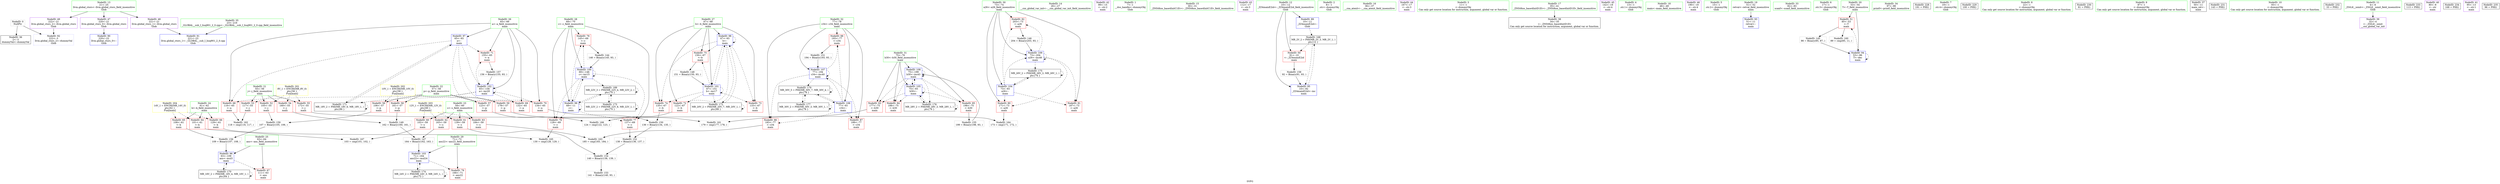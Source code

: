 digraph "SVFG" {
	label="SVFG";

	Node0x55d0ac6faf00 [shape=record,color=grey,label="{NodeID: 0\nNullPtr}"];
	Node0x55d0ac6faf00 -> Node0x55d0ac717840[style=solid];
	Node0x55d0ac6faf00 -> Node0x55d0ac71b730[style=solid];
	Node0x55d0ac718300 [shape=record,color=blue,label="{NodeID: 97\n65\<--93\na\<--\nmain\n}"];
	Node0x55d0ac718300 -> Node0x55d0ac71a320[style=dashed];
	Node0x55d0ac718300 -> Node0x55d0ac71a3f0[style=dashed];
	Node0x55d0ac718300 -> Node0x55d0ac71a4c0[style=dashed];
	Node0x55d0ac718300 -> Node0x55d0ac71a590[style=dashed];
	Node0x55d0ac718300 -> Node0x55d0ac718710[style=dashed];
	Node0x55d0ac718300 -> Node0x55d0ac7278e0[style=dashed];
	Node0x55d0ac6fb960 [shape=record,color=green,label="{NodeID: 14\n26\<--27\n__cxx_global_var_init\<--__cxx_global_var_init_field_insensitive\n}"];
	Node0x55d0ac717200 [shape=record,color=green,label="{NodeID: 28\n69\<--70\nc\<--c_field_insensitive\nmain\n}"];
	Node0x55d0ac717200 -> Node0x55d0ac71a9a0[style=solid];
	Node0x55d0ac717200 -> Node0x55d0ac71aa70[style=solid];
	Node0x55d0ac717200 -> Node0x55d0ac71ab40[style=solid];
	Node0x55d0ac717200 -> Node0x55d0ac7184a0[style=solid];
	Node0x55d0ac717200 -> Node0x55d0ac718570[style=solid];
	Node0x55d0ac717d50 [shape=record,color=purple,label="{NodeID: 42\n99\<--15\n\<--.str.2\nmain\n}"];
	Node0x55d0ac719960 [shape=record,color=red,label="{NodeID: 56\n106\<--57\n\<--p\nmain\n}"];
	Node0x55d0ac719960 -> Node0x55d0ac720640[style=solid];
	Node0x55d0ac71fd40 [shape=record,color=grey,label="{NodeID: 153\n141 = Binary(140, 93, )\n}"];
	Node0x55d0ac71a4c0 [shape=record,color=red,label="{NodeID: 70\n134\<--65\n\<--a\nmain\n}"];
	Node0x55d0ac71a4c0 -> Node0x55d0ac71f8c0[style=solid];
	Node0x55d0ac721240 [shape=record,color=grey,label="{NodeID: 167\n103 = cmp(101, 102, )\n}"];
	Node0x55d0ac71b020 [shape=record,color=red,label="{NodeID: 84\n188\<--75\n\<--b30\nmain\n}"];
	Node0x55d0ac6fa010 [shape=record,color=green,label="{NodeID: 1\n7\<--1\n__dso_handle\<--dummyObj\nGlob }"];
	Node0x55d0ac7183d0 [shape=record,color=blue,label="{NodeID: 98\n67\<--93\nb\<--\nmain\n}"];
	Node0x55d0ac7183d0 -> Node0x55d0ac71a660[style=dashed];
	Node0x55d0ac7183d0 -> Node0x55d0ac71a730[style=dashed];
	Node0x55d0ac7183d0 -> Node0x55d0ac71a800[style=dashed];
	Node0x55d0ac7183d0 -> Node0x55d0ac71a8d0[style=dashed];
	Node0x55d0ac7183d0 -> Node0x55d0ac7183d0[style=dashed];
	Node0x55d0ac7183d0 -> Node0x55d0ac718640[style=dashed];
	Node0x55d0ac7183d0 -> Node0x55d0ac727de0[style=dashed];
	Node0x55d0ac6fba30 [shape=record,color=green,label="{NodeID: 15\n30\<--31\n_ZNSt8ios_base4InitC1Ev\<--_ZNSt8ios_base4InitC1Ev_field_insensitive\n}"];
	Node0x55d0ac717290 [shape=record,color=green,label="{NodeID: 29\n71\<--72\nans22\<--ans22_field_insensitive\nmain\n}"];
	Node0x55d0ac717290 -> Node0x55d0ac71ac10[style=solid];
	Node0x55d0ac717290 -> Node0x55d0ac7187e0[style=solid];
	Node0x55d0ac717e20 [shape=record,color=purple,label="{NodeID: 43\n112\<--17\n\<--.str.3\nmain\n}"];
	Node0x55d0ac719a30 [shape=record,color=red,label="{NodeID: 57\n123\<--57\n\<--p\nmain\n}"];
	Node0x55d0ac719a30 -> Node0x55d0ac7210c0[style=solid];
	Node0x55d0ac71fec0 [shape=record,color=grey,label="{NodeID: 154\n140 = Binary(138, 139, )\n}"];
	Node0x55d0ac71fec0 -> Node0x55d0ac71fd40[style=solid];
	Node0x55d0ac71a590 [shape=record,color=red,label="{NodeID: 71\n155\<--65\n\<--a\nmain\n}"];
	Node0x55d0ac71a590 -> Node0x55d0ac720340[style=solid];
	Node0x55d0ac7269e0 [shape=record,color=black,label="{NodeID: 168\nMR_2V_2 = PHI(MR_2V_3, MR_2V_1, )\npts\{12 \}\n}"];
	Node0x55d0ac7269e0 -> Node0x55d0ac719480[style=dashed];
	Node0x55d0ac7269e0 -> Node0x55d0ac71b9d0[style=dashed];
	Node0x55d0ac71b0f0 [shape=record,color=red,label="{NodeID: 85\n198\<--75\n\<--b30\nmain\n}"];
	Node0x55d0ac71b0f0 -> Node0x55d0ac720040[style=solid];
	Node0x55d0ac6fb4d0 [shape=record,color=green,label="{NodeID: 2\n8\<--1\n.str\<--dummyObj\nGlob }"];
	Node0x55d0ac7184a0 [shape=record,color=blue,label="{NodeID: 99\n69\<--11\nc\<--\nmain\n}"];
	Node0x55d0ac7184a0 -> Node0x55d0ac71a9a0[style=dashed];
	Node0x55d0ac7184a0 -> Node0x55d0ac71aa70[style=dashed];
	Node0x55d0ac7184a0 -> Node0x55d0ac71ab40[style=dashed];
	Node0x55d0ac7184a0 -> Node0x55d0ac7184a0[style=dashed];
	Node0x55d0ac7184a0 -> Node0x55d0ac718570[style=dashed];
	Node0x55d0ac7184a0 -> Node0x55d0ac72d2e0[style=dashed];
	Node0x55d0ac6fbfd0 [shape=record,color=green,label="{NodeID: 16\n36\<--37\n__cxa_atexit\<--__cxa_atexit_field_insensitive\n}"];
	Node0x55d0ac717360 [shape=record,color=green,label="{NodeID: 30\n73\<--74\na26\<--a26_field_insensitive\nmain\n}"];
	Node0x55d0ac717360 -> Node0x55d0ac71ace0[style=solid];
	Node0x55d0ac717360 -> Node0x55d0ac71adb0[style=solid];
	Node0x55d0ac717360 -> Node0x55d0ac71ae80[style=solid];
	Node0x55d0ac717360 -> Node0x55d0ac7188b0[style=solid];
	Node0x55d0ac717360 -> Node0x55d0ac71cd60[style=solid];
	Node0x55d0ac717ef0 [shape=record,color=purple,label="{NodeID: 44\n167\<--17\n\<--.str.3\nmain\n}"];
	Node0x55d0ac719b00 [shape=record,color=red,label="{NodeID: 58\n161\<--57\n\<--p\nmain\n}"];
	Node0x55d0ac719b00 -> Node0x55d0ac71f740[style=solid];
	Node0x55d0ac720040 [shape=record,color=grey,label="{NodeID: 155\n199 = Binary(198, 93, )\n}"];
	Node0x55d0ac720040 -> Node0x55d0ac71cc90[style=solid];
	Node0x55d0ac71a660 [shape=record,color=red,label="{NodeID: 72\n122\<--67\n\<--b\nmain\n}"];
	Node0x55d0ac71a660 -> Node0x55d0ac7210c0[style=solid];
	Node0x55d0ac71b1c0 [shape=record,color=red,label="{NodeID: 86\n183\<--77\n\<--c34\nmain\n}"];
	Node0x55d0ac71b1c0 -> Node0x55d0ac720c40[style=solid];
	Node0x55d0ac6fb350 [shape=record,color=green,label="{NodeID: 3\n11\<--1\n\<--dummyObj\nCan only get source location for instruction, argument, global var or function.}"];
	Node0x55d0ac718570 [shape=record,color=blue,label="{NodeID: 100\n69\<--146\nc\<--inc15\nmain\n}"];
	Node0x55d0ac718570 -> Node0x55d0ac71a9a0[style=dashed];
	Node0x55d0ac718570 -> Node0x55d0ac71aa70[style=dashed];
	Node0x55d0ac718570 -> Node0x55d0ac71ab40[style=dashed];
	Node0x55d0ac718570 -> Node0x55d0ac7184a0[style=dashed];
	Node0x55d0ac718570 -> Node0x55d0ac718570[style=dashed];
	Node0x55d0ac718570 -> Node0x55d0ac72d2e0[style=dashed];
	Node0x55d0ac6fc0a0 [shape=record,color=green,label="{NodeID: 17\n35\<--41\n_ZNSt8ios_base4InitD1Ev\<--_ZNSt8ios_base4InitD1Ev_field_insensitive\n}"];
	Node0x55d0ac6fc0a0 -> Node0x55d0ac7179e0[style=solid];
	Node0x55d0ac717430 [shape=record,color=green,label="{NodeID: 31\n75\<--76\nb30\<--b30_field_insensitive\nmain\n}"];
	Node0x55d0ac717430 -> Node0x55d0ac71af50[style=solid];
	Node0x55d0ac717430 -> Node0x55d0ac71b020[style=solid];
	Node0x55d0ac717430 -> Node0x55d0ac71b0f0[style=solid];
	Node0x55d0ac717430 -> Node0x55d0ac718980[style=solid];
	Node0x55d0ac717430 -> Node0x55d0ac71cc90[style=solid];
	Node0x55d0ac717fc0 [shape=record,color=purple,label="{NodeID: 45\n142\<--19\n\<--.str.4\nmain\n}"];
	Node0x55d0ac719bd0 [shape=record,color=red,label="{NodeID: 59\n178\<--57\n\<--p\nmain\n}"];
	Node0x55d0ac719bd0 -> Node0x55d0ac720940[style=solid];
	Node0x55d0ac7201c0 [shape=record,color=grey,label="{NodeID: 156\n109 = Binary(107, 108, )\n}"];
	Node0x55d0ac7201c0 -> Node0x55d0ac718230[style=solid];
	Node0x55d0ac71a730 [shape=record,color=red,label="{NodeID: 73\n133\<--67\n\<--b\nmain\n}"];
	Node0x55d0ac7273e0 [shape=record,color=black,label="{NodeID: 170\nMR_16V_2 = PHI(MR_16V_4, MR_16V_1, )\npts\{64 \}\n}"];
	Node0x55d0ac7273e0 -> Node0x55d0ac718230[style=dashed];
	Node0x55d0ac7273e0 -> Node0x55d0ac7273e0[style=dashed];
	Node0x55d0ac71b290 [shape=record,color=red,label="{NodeID: 87\n189\<--77\n\<--c34\nmain\n}"];
	Node0x55d0ac6fb3e0 [shape=record,color=green,label="{NodeID: 4\n13\<--1\n.str.1\<--dummyObj\nGlob }"];
	Node0x55d0ac718640 [shape=record,color=blue,label="{NodeID: 101\n67\<--151\nb\<--inc17\nmain\n}"];
	Node0x55d0ac718640 -> Node0x55d0ac71a660[style=dashed];
	Node0x55d0ac718640 -> Node0x55d0ac71a730[style=dashed];
	Node0x55d0ac718640 -> Node0x55d0ac71a800[style=dashed];
	Node0x55d0ac718640 -> Node0x55d0ac71a8d0[style=dashed];
	Node0x55d0ac718640 -> Node0x55d0ac7183d0[style=dashed];
	Node0x55d0ac718640 -> Node0x55d0ac718640[style=dashed];
	Node0x55d0ac718640 -> Node0x55d0ac727de0[style=dashed];
	Node0x55d0ac6fc170 [shape=record,color=green,label="{NodeID: 18\n48\<--49\nmain\<--main_field_insensitive\n}"];
	Node0x55d0ac717500 [shape=record,color=green,label="{NodeID: 32\n77\<--78\nc34\<--c34_field_insensitive\nmain\n}"];
	Node0x55d0ac717500 -> Node0x55d0ac71b1c0[style=solid];
	Node0x55d0ac717500 -> Node0x55d0ac71b290[style=solid];
	Node0x55d0ac717500 -> Node0x55d0ac71b360[style=solid];
	Node0x55d0ac717500 -> Node0x55d0ac71caf0[style=solid];
	Node0x55d0ac717500 -> Node0x55d0ac71cbc0[style=solid];
	Node0x55d0ac718090 [shape=record,color=purple,label="{NodeID: 46\n190\<--19\n\<--.str.4\nmain\n}"];
	Node0x55d0ac719ca0 [shape=record,color=red,label="{NodeID: 60\n102\<--59\n\<--s\nmain\n}"];
	Node0x55d0ac719ca0 -> Node0x55d0ac721240[style=solid];
	Node0x55d0ac720340 [shape=record,color=grey,label="{NodeID: 157\n156 = Binary(155, 93, )\n}"];
	Node0x55d0ac720340 -> Node0x55d0ac718710[style=solid];
	Node0x55d0ac71a800 [shape=record,color=red,label="{NodeID: 74\n135\<--67\n\<--b\nmain\n}"];
	Node0x55d0ac71a800 -> Node0x55d0ac71f8c0[style=solid];
	Node0x55d0ac7278e0 [shape=record,color=black,label="{NodeID: 171\nMR_18V_2 = PHI(MR_18V_6, MR_18V_1, )\npts\{66 \}\n}"];
	Node0x55d0ac7278e0 -> Node0x55d0ac718300[style=dashed];
	Node0x55d0ac7278e0 -> Node0x55d0ac7278e0[style=dashed];
	Node0x55d0ac71b360 [shape=record,color=red,label="{NodeID: 88\n193\<--77\n\<--c34\nmain\n}"];
	Node0x55d0ac71b360 -> Node0x55d0ac71fa40[style=solid];
	Node0x55d0ac6fcb40 [shape=record,color=green,label="{NodeID: 5\n15\<--1\n.str.2\<--dummyObj\nGlob }"];
	Node0x55d0ac718710 [shape=record,color=blue,label="{NodeID: 102\n65\<--156\na\<--inc20\nmain\n}"];
	Node0x55d0ac718710 -> Node0x55d0ac71a320[style=dashed];
	Node0x55d0ac718710 -> Node0x55d0ac71a3f0[style=dashed];
	Node0x55d0ac718710 -> Node0x55d0ac71a4c0[style=dashed];
	Node0x55d0ac718710 -> Node0x55d0ac71a590[style=dashed];
	Node0x55d0ac718710 -> Node0x55d0ac718710[style=dashed];
	Node0x55d0ac718710 -> Node0x55d0ac7278e0[style=dashed];
	Node0x55d0ac6fc240 [shape=record,color=green,label="{NodeID: 19\n51\<--52\nretval\<--retval_field_insensitive\nmain\n}"];
	Node0x55d0ac6fc240 -> Node0x55d0ac71b830[style=solid];
	Node0x55d0ac7175d0 [shape=record,color=green,label="{NodeID: 33\n82\<--83\nscanf\<--scanf_field_insensitive\n}"];
	Node0x55d0ac718160 [shape=record,color=purple,label="{NodeID: 47\n220\<--21\nllvm.global_ctors_0\<--llvm.global_ctors\nGlob }"];
	Node0x55d0ac718160 -> Node0x55d0ac71b530[style=solid];
	Node0x55d0ac718bc0 [shape=record,color=grey,label="{NodeID: 144\n146 = Binary(145, 93, )\n}"];
	Node0x55d0ac718bc0 -> Node0x55d0ac718570[style=solid];
	Node0x55d0ac719d70 [shape=record,color=red,label="{NodeID: 61\n139\<--59\n\<--s\nmain\n}"];
	Node0x55d0ac719d70 -> Node0x55d0ac71fec0[style=solid];
	Node0x55d0ac7204c0 [shape=record,color=grey,label="{NodeID: 158\n92 = Binary(91, 93, )\n}"];
	Node0x55d0ac7204c0 -> Node0x55d0ac71b9d0[style=solid];
	Node0x55d0ac71a8d0 [shape=record,color=red,label="{NodeID: 75\n150\<--67\n\<--b\nmain\n}"];
	Node0x55d0ac71a8d0 -> Node0x55d0ac7191c0[style=solid];
	Node0x55d0ac727de0 [shape=record,color=black,label="{NodeID: 172\nMR_20V_2 = PHI(MR_20V_7, MR_20V_1, )\npts\{68 \}\n}"];
	Node0x55d0ac727de0 -> Node0x55d0ac7183d0[style=dashed];
	Node0x55d0ac727de0 -> Node0x55d0ac727de0[style=dashed];
	Node0x55d0ac71b430 [shape=record,color=blue,label="{NodeID: 89\n10\<--11\n_ZZ4mainE2id\<--\nGlob }"];
	Node0x55d0ac71b430 -> Node0x55d0ac7269e0[style=dashed];
	Node0x55d0ac6fcbd0 [shape=record,color=green,label="{NodeID: 6\n17\<--1\n.str.3\<--dummyObj\nGlob }"];
	Node0x55d0ac7187e0 [shape=record,color=blue,label="{NodeID: 103\n71\<--164\nans22\<--mul24\nmain\n}"];
	Node0x55d0ac7187e0 -> Node0x55d0ac71ac10[style=dashed];
	Node0x55d0ac7187e0 -> Node0x55d0ac7287e0[style=dashed];
	Node0x55d0ac6fc310 [shape=record,color=green,label="{NodeID: 20\n53\<--54\nT\<--T_field_insensitive\nmain\n}"];
	Node0x55d0ac6fc310 -> Node0x55d0ac719550[style=solid];
	Node0x55d0ac6fc310 -> Node0x55d0ac71b900[style=solid];
	Node0x55d0ac7176a0 [shape=record,color=green,label="{NodeID: 34\n97\<--98\nprintf\<--printf_field_insensitive\n}"];
	Node0x55d0ac719280 [shape=record,color=purple,label="{NodeID: 48\n221\<--21\nllvm.global_ctors_1\<--llvm.global_ctors\nGlob }"];
	Node0x55d0ac719280 -> Node0x55d0ac71b630[style=solid];
	Node0x55d0ac73de80 [shape=record,color=black,label="{NodeID: 228\n191 = PHI()\n}"];
	Node0x55d0ac718d40 [shape=record,color=grey,label="{NodeID: 145\n86 = Binary(85, 87, )\n}"];
	Node0x55d0ac718d40 -> Node0x55d0ac71b900[style=solid];
	Node0x55d0ac719e40 [shape=record,color=red,label="{NodeID: 62\n163\<--59\n\<--s\nmain\n}"];
	Node0x55d0ac719e40 -> Node0x55d0ac719040[style=solid];
	Node0x55d0ac720640 [shape=record,color=grey,label="{NodeID: 159\n107 = Binary(105, 106, )\n}"];
	Node0x55d0ac720640 -> Node0x55d0ac7201c0[style=solid];
	Node0x55d0ac71a9a0 [shape=record,color=red,label="{NodeID: 76\n128\<--69\n\<--c\nmain\n}"];
	Node0x55d0ac71a9a0 -> Node0x55d0ac720f40[style=solid];
	Node0x55d0ac7282e0 [shape=record,color=black,label="{NodeID: 173\nMR_22V_2 = PHI(MR_22V_8, MR_22V_1, )\npts\{70 \}\n}"];
	Node0x55d0ac7282e0 -> Node0x55d0ac7282e0[style=dashed];
	Node0x55d0ac7282e0 -> Node0x55d0ac72d2e0[style=dashed];
	Node0x55d0ac71b530 [shape=record,color=blue,label="{NodeID: 90\n220\<--22\nllvm.global_ctors_0\<--\nGlob }"];
	Node0x55d0ac6fb680 [shape=record,color=green,label="{NodeID: 7\n19\<--1\n.str.4\<--dummyObj\nGlob }"];
	Node0x55d0ac7188b0 [shape=record,color=blue,label="{NodeID: 104\n73\<--93\na26\<--\nmain\n}"];
	Node0x55d0ac7188b0 -> Node0x55d0ac71ace0[style=dashed];
	Node0x55d0ac7188b0 -> Node0x55d0ac71adb0[style=dashed];
	Node0x55d0ac7188b0 -> Node0x55d0ac71ae80[style=dashed];
	Node0x55d0ac7188b0 -> Node0x55d0ac71cd60[style=dashed];
	Node0x55d0ac7188b0 -> Node0x55d0ac728ce0[style=dashed];
	Node0x55d0ac6fc3e0 [shape=record,color=green,label="{NodeID: 21\n55\<--56\nj\<--j_field_insensitive\nmain\n}"];
	Node0x55d0ac6fc3e0 -> Node0x55d0ac719620[style=solid];
	Node0x55d0ac6fc3e0 -> Node0x55d0ac7196f0[style=solid];
	Node0x55d0ac6fc3e0 -> Node0x55d0ac7197c0[style=solid];
	Node0x55d0ac6fc3e0 -> Node0x55d0ac719890[style=solid];
	Node0x55d0ac7324f0 [shape=record,color=yellow,style=double,label="{NodeID: 201\n8V_1 = ENCHI(MR_8V_0)\npts\{56 \}\nFun[main]}"];
	Node0x55d0ac7324f0 -> Node0x55d0ac719620[style=dashed];
	Node0x55d0ac7324f0 -> Node0x55d0ac7196f0[style=dashed];
	Node0x55d0ac7324f0 -> Node0x55d0ac7197c0[style=dashed];
	Node0x55d0ac7324f0 -> Node0x55d0ac719890[style=dashed];
	Node0x55d0ac717770 [shape=record,color=green,label="{NodeID: 35\n23\<--216\n_GLOBAL__sub_I_liuq901_2_0.cpp\<--_GLOBAL__sub_I_liuq901_2_0.cpp_field_insensitive\n}"];
	Node0x55d0ac717770 -> Node0x55d0ac71b630[style=solid];
	Node0x55d0ac719380 [shape=record,color=purple,label="{NodeID: 49\n222\<--21\nllvm.global_ctors_2\<--llvm.global_ctors\nGlob }"];
	Node0x55d0ac719380 -> Node0x55d0ac71b730[style=solid];
	Node0x55d0ac73eb50 [shape=record,color=black,label="{NodeID: 229\n100 = PHI()\n}"];
	Node0x55d0ac718ec0 [shape=record,color=grey,label="{NodeID: 146\n204 = Binary(203, 93, )\n}"];
	Node0x55d0ac718ec0 -> Node0x55d0ac71cd60[style=solid];
	Node0x55d0ac719f10 [shape=record,color=red,label="{NodeID: 63\n184\<--59\n\<--s\nmain\n}"];
	Node0x55d0ac719f10 -> Node0x55d0ac720c40[style=solid];
	Node0x55d0ac7207c0 [shape=record,color=grey,label="{NodeID: 160\n89 = cmp(85, 11, )\n}"];
	Node0x55d0ac71aa70 [shape=record,color=red,label="{NodeID: 77\n137\<--69\n\<--c\nmain\n}"];
	Node0x55d0ac71aa70 -> Node0x55d0ac71fbc0[style=solid];
	Node0x55d0ac7287e0 [shape=record,color=black,label="{NodeID: 174\nMR_24V_2 = PHI(MR_24V_3, MR_24V_1, )\npts\{72 \}\n}"];
	Node0x55d0ac7287e0 -> Node0x55d0ac7187e0[style=dashed];
	Node0x55d0ac7287e0 -> Node0x55d0ac7287e0[style=dashed];
	Node0x55d0ac71b630 [shape=record,color=blue,label="{NodeID: 91\n221\<--23\nllvm.global_ctors_1\<--_GLOBAL__sub_I_liuq901_2_0.cpp\nGlob }"];
	Node0x55d0ac6fb710 [shape=record,color=green,label="{NodeID: 8\n22\<--1\n\<--dummyObj\nCan only get source location for instruction, argument, global var or function.}"];
	Node0x55d0ac718980 [shape=record,color=blue,label="{NodeID: 105\n75\<--93\nb30\<--\nmain\n}"];
	Node0x55d0ac718980 -> Node0x55d0ac71af50[style=dashed];
	Node0x55d0ac718980 -> Node0x55d0ac71b020[style=dashed];
	Node0x55d0ac718980 -> Node0x55d0ac71b0f0[style=dashed];
	Node0x55d0ac718980 -> Node0x55d0ac718980[style=dashed];
	Node0x55d0ac718980 -> Node0x55d0ac71cc90[style=dashed];
	Node0x55d0ac718980 -> Node0x55d0ac7291e0[style=dashed];
	Node0x55d0ac6fc4b0 [shape=record,color=green,label="{NodeID: 22\n57\<--58\np\<--p_field_insensitive\nmain\n}"];
	Node0x55d0ac6fc4b0 -> Node0x55d0ac719960[style=solid];
	Node0x55d0ac6fc4b0 -> Node0x55d0ac719a30[style=solid];
	Node0x55d0ac6fc4b0 -> Node0x55d0ac719b00[style=solid];
	Node0x55d0ac6fc4b0 -> Node0x55d0ac719bd0[style=solid];
	Node0x55d0ac7325d0 [shape=record,color=yellow,style=double,label="{NodeID: 202\n10V_1 = ENCHI(MR_10V_0)\npts\{58 \}\nFun[main]}"];
	Node0x55d0ac7325d0 -> Node0x55d0ac719960[style=dashed];
	Node0x55d0ac7325d0 -> Node0x55d0ac719a30[style=dashed];
	Node0x55d0ac7325d0 -> Node0x55d0ac719b00[style=dashed];
	Node0x55d0ac7325d0 -> Node0x55d0ac719bd0[style=dashed];
	Node0x55d0ac717840 [shape=record,color=black,label="{NodeID: 36\n2\<--3\ndummyVal\<--dummyVal\n}"];
	Node0x55d0ac719480 [shape=record,color=red,label="{NodeID: 50\n91\<--10\n\<--_ZZ4mainE2id\nmain\n}"];
	Node0x55d0ac719480 -> Node0x55d0ac7204c0[style=solid];
	Node0x55d0ac73ec50 [shape=record,color=black,label="{NodeID: 230\n81 = PHI()\n}"];
	Node0x55d0ac719040 [shape=record,color=grey,label="{NodeID: 147\n164 = Binary(162, 163, )\n}"];
	Node0x55d0ac719040 -> Node0x55d0ac7187e0[style=solid];
	Node0x55d0ac719fe0 [shape=record,color=red,label="{NodeID: 64\n101\<--61\n\<--k\nmain\n}"];
	Node0x55d0ac719fe0 -> Node0x55d0ac721240[style=solid];
	Node0x55d0ac720940 [shape=record,color=grey,label="{NodeID: 161\n179 = cmp(177, 178, )\n}"];
	Node0x55d0ac71ab40 [shape=record,color=red,label="{NodeID: 78\n145\<--69\n\<--c\nmain\n}"];
	Node0x55d0ac71ab40 -> Node0x55d0ac718bc0[style=solid];
	Node0x55d0ac728ce0 [shape=record,color=black,label="{NodeID: 175\nMR_26V_2 = PHI(MR_26V_3, MR_26V_1, )\npts\{74 \}\n}"];
	Node0x55d0ac728ce0 -> Node0x55d0ac7188b0[style=dashed];
	Node0x55d0ac728ce0 -> Node0x55d0ac728ce0[style=dashed];
	Node0x55d0ac71b730 [shape=record,color=blue, style = dotted,label="{NodeID: 92\n222\<--3\nllvm.global_ctors_2\<--dummyVal\nGlob }"];
	Node0x55d0ac6fb7a0 [shape=record,color=green,label="{NodeID: 9\n87\<--1\n\<--dummyObj\nCan only get source location for instruction, argument, global var or function.}"];
	Node0x55d0ac72d2e0 [shape=record,color=black,label="{NodeID: 189\nMR_22V_3 = PHI(MR_22V_4, MR_22V_2, )\npts\{70 \}\n}"];
	Node0x55d0ac72d2e0 -> Node0x55d0ac7184a0[style=dashed];
	Node0x55d0ac72d2e0 -> Node0x55d0ac7282e0[style=dashed];
	Node0x55d0ac72d2e0 -> Node0x55d0ac72d2e0[style=dashed];
	Node0x55d0ac71caf0 [shape=record,color=blue,label="{NodeID: 106\n77\<--93\nc34\<--\nmain\n}"];
	Node0x55d0ac71caf0 -> Node0x55d0ac71b1c0[style=dashed];
	Node0x55d0ac71caf0 -> Node0x55d0ac71b290[style=dashed];
	Node0x55d0ac71caf0 -> Node0x55d0ac71b360[style=dashed];
	Node0x55d0ac71caf0 -> Node0x55d0ac71cbc0[style=dashed];
	Node0x55d0ac71caf0 -> Node0x55d0ac72a0e0[style=dashed];
	Node0x55d0ac6fc580 [shape=record,color=green,label="{NodeID: 23\n59\<--60\ns\<--s_field_insensitive\nmain\n}"];
	Node0x55d0ac6fc580 -> Node0x55d0ac719ca0[style=solid];
	Node0x55d0ac6fc580 -> Node0x55d0ac719d70[style=solid];
	Node0x55d0ac6fc580 -> Node0x55d0ac719e40[style=solid];
	Node0x55d0ac6fc580 -> Node0x55d0ac719f10[style=solid];
	Node0x55d0ac7326b0 [shape=record,color=yellow,style=double,label="{NodeID: 203\n12V_1 = ENCHI(MR_12V_0)\npts\{60 \}\nFun[main]}"];
	Node0x55d0ac7326b0 -> Node0x55d0ac719ca0[style=dashed];
	Node0x55d0ac7326b0 -> Node0x55d0ac719d70[style=dashed];
	Node0x55d0ac7326b0 -> Node0x55d0ac719e40[style=dashed];
	Node0x55d0ac7326b0 -> Node0x55d0ac719f10[style=dashed];
	Node0x55d0ac717910 [shape=record,color=black,label="{NodeID: 37\n50\<--11\nmain_ret\<--\nmain\n}"];
	Node0x55d0ac719550 [shape=record,color=red,label="{NodeID: 51\n85\<--53\n\<--T\nmain\n}"];
	Node0x55d0ac719550 -> Node0x55d0ac718d40[style=solid];
	Node0x55d0ac719550 -> Node0x55d0ac7207c0[style=solid];
	Node0x55d0ac73ed50 [shape=record,color=black,label="{NodeID: 231\n143 = PHI()\n}"];
	Node0x55d0ac7191c0 [shape=record,color=grey,label="{NodeID: 148\n151 = Binary(150, 93, )\n}"];
	Node0x55d0ac7191c0 -> Node0x55d0ac718640[style=solid];
	Node0x55d0ac71a0b0 [shape=record,color=red,label="{NodeID: 65\n108\<--61\n\<--k\nmain\n}"];
	Node0x55d0ac71a0b0 -> Node0x55d0ac7201c0[style=solid];
	Node0x55d0ac720ac0 [shape=record,color=grey,label="{NodeID: 162\n118 = cmp(116, 117, )\n}"];
	Node0x55d0ac71ac10 [shape=record,color=red,label="{NodeID: 79\n166\<--71\n\<--ans22\nmain\n}"];
	Node0x55d0ac7291e0 [shape=record,color=black,label="{NodeID: 176\nMR_28V_2 = PHI(MR_28V_3, MR_28V_1, )\npts\{76 \}\n}"];
	Node0x55d0ac7291e0 -> Node0x55d0ac718980[style=dashed];
	Node0x55d0ac7291e0 -> Node0x55d0ac7291e0[style=dashed];
	Node0x55d0ac71b830 [shape=record,color=blue,label="{NodeID: 93\n51\<--11\nretval\<--\nmain\n}"];
	Node0x55d0ac6fb0a0 [shape=record,color=green,label="{NodeID: 10\n93\<--1\n\<--dummyObj\nCan only get source location for instruction, argument, global var or function.}"];
	Node0x55d0ac71cbc0 [shape=record,color=blue,label="{NodeID: 107\n77\<--194\nc34\<--inc40\nmain\n}"];
	Node0x55d0ac71cbc0 -> Node0x55d0ac71b1c0[style=dashed];
	Node0x55d0ac71cbc0 -> Node0x55d0ac71b290[style=dashed];
	Node0x55d0ac71cbc0 -> Node0x55d0ac71b360[style=dashed];
	Node0x55d0ac71cbc0 -> Node0x55d0ac71cbc0[style=dashed];
	Node0x55d0ac71cbc0 -> Node0x55d0ac72a0e0[style=dashed];
	Node0x55d0ac6fc650 [shape=record,color=green,label="{NodeID: 24\n61\<--62\nk\<--k_field_insensitive\nmain\n}"];
	Node0x55d0ac6fc650 -> Node0x55d0ac719fe0[style=solid];
	Node0x55d0ac6fc650 -> Node0x55d0ac71a0b0[style=solid];
	Node0x55d0ac6fc650 -> Node0x55d0ac71a180[style=solid];
	Node0x55d0ac732790 [shape=record,color=yellow,style=double,label="{NodeID: 204\n14V_1 = ENCHI(MR_14V_0)\npts\{62 \}\nFun[main]}"];
	Node0x55d0ac732790 -> Node0x55d0ac719fe0[style=dashed];
	Node0x55d0ac732790 -> Node0x55d0ac71a0b0[style=dashed];
	Node0x55d0ac732790 -> Node0x55d0ac71a180[style=dashed];
	Node0x55d0ac7179e0 [shape=record,color=black,label="{NodeID: 38\n34\<--35\n\<--_ZNSt8ios_base4InitD1Ev\nCan only get source location for instruction, argument, global var or function.}"];
	Node0x55d0ac719620 [shape=record,color=red,label="{NodeID: 52\n105\<--55\n\<--j\nmain\n}"];
	Node0x55d0ac719620 -> Node0x55d0ac720640[style=solid];
	Node0x55d0ac73ee50 [shape=record,color=black,label="{NodeID: 232\n33 = PHI()\n}"];
	Node0x55d0ac71f740 [shape=record,color=grey,label="{NodeID: 149\n162 = Binary(160, 161, )\n}"];
	Node0x55d0ac71f740 -> Node0x55d0ac719040[style=solid];
	Node0x55d0ac71a180 [shape=record,color=red,label="{NodeID: 66\n129\<--61\n\<--k\nmain\n}"];
	Node0x55d0ac71a180 -> Node0x55d0ac720f40[style=solid];
	Node0x55d0ac720c40 [shape=record,color=grey,label="{NodeID: 163\n185 = cmp(183, 184, )\n}"];
	Node0x55d0ac71ace0 [shape=record,color=red,label="{NodeID: 80\n171\<--73\n\<--a26\nmain\n}"];
	Node0x55d0ac71ace0 -> Node0x55d0ac720dc0[style=solid];
	Node0x55d0ac7296e0 [shape=record,color=black,label="{NodeID: 177\nMR_30V_2 = PHI(MR_30V_3, MR_30V_1, )\npts\{78 \}\n}"];
	Node0x55d0ac7296e0 -> Node0x55d0ac7296e0[style=dashed];
	Node0x55d0ac7296e0 -> Node0x55d0ac72a0e0[style=dashed];
	Node0x55d0ac71b900 [shape=record,color=blue,label="{NodeID: 94\n53\<--86\nT\<--dec\nmain\n}"];
	Node0x55d0ac71b900 -> Node0x55d0ac719550[style=dashed];
	Node0x55d0ac71b900 -> Node0x55d0ac71b900[style=dashed];
	Node0x55d0ac6fb170 [shape=record,color=green,label="{NodeID: 11\n4\<--6\n_ZStL8__ioinit\<--_ZStL8__ioinit_field_insensitive\nGlob }"];
	Node0x55d0ac6fb170 -> Node0x55d0ac717ae0[style=solid];
	Node0x55d0ac71cc90 [shape=record,color=blue,label="{NodeID: 108\n75\<--199\nb30\<--inc43\nmain\n}"];
	Node0x55d0ac71cc90 -> Node0x55d0ac71af50[style=dashed];
	Node0x55d0ac71cc90 -> Node0x55d0ac71b020[style=dashed];
	Node0x55d0ac71cc90 -> Node0x55d0ac71b0f0[style=dashed];
	Node0x55d0ac71cc90 -> Node0x55d0ac718980[style=dashed];
	Node0x55d0ac71cc90 -> Node0x55d0ac71cc90[style=dashed];
	Node0x55d0ac71cc90 -> Node0x55d0ac7291e0[style=dashed];
	Node0x55d0ac6fc720 [shape=record,color=green,label="{NodeID: 25\n63\<--64\nans\<--ans_field_insensitive\nmain\n}"];
	Node0x55d0ac6fc720 -> Node0x55d0ac71a250[style=solid];
	Node0x55d0ac6fc720 -> Node0x55d0ac718230[style=solid];
	Node0x55d0ac717ae0 [shape=record,color=purple,label="{NodeID: 39\n32\<--4\n\<--_ZStL8__ioinit\n__cxx_global_var_init\n}"];
	Node0x55d0ac7196f0 [shape=record,color=red,label="{NodeID: 53\n117\<--55\n\<--j\nmain\n}"];
	Node0x55d0ac7196f0 -> Node0x55d0ac720ac0[style=solid];
	Node0x55d0ac73ef50 [shape=record,color=black,label="{NodeID: 233\n113 = PHI()\n}"];
	Node0x55d0ac71f8c0 [shape=record,color=grey,label="{NodeID: 150\n136 = Binary(134, 135, )\n}"];
	Node0x55d0ac71f8c0 -> Node0x55d0ac71fbc0[style=solid];
	Node0x55d0ac71a250 [shape=record,color=red,label="{NodeID: 67\n111\<--63\n\<--ans\nmain\n}"];
	Node0x55d0ac720dc0 [shape=record,color=grey,label="{NodeID: 164\n173 = cmp(171, 172, )\n}"];
	Node0x55d0ac71adb0 [shape=record,color=red,label="{NodeID: 81\n187\<--73\n\<--a26\nmain\n}"];
	Node0x55d0ac71b9d0 [shape=record,color=blue,label="{NodeID: 95\n10\<--92\n_ZZ4mainE2id\<--inc\nmain\n}"];
	Node0x55d0ac71b9d0 -> Node0x55d0ac7269e0[style=dashed];
	Node0x55d0ac6fb240 [shape=record,color=green,label="{NodeID: 12\n10\<--12\n_ZZ4mainE2id\<--_ZZ4mainE2id_field_insensitive\nGlob }"];
	Node0x55d0ac6fb240 -> Node0x55d0ac719480[style=solid];
	Node0x55d0ac6fb240 -> Node0x55d0ac71b430[style=solid];
	Node0x55d0ac6fb240 -> Node0x55d0ac71b9d0[style=solid];
	Node0x55d0ac71cd60 [shape=record,color=blue,label="{NodeID: 109\n73\<--204\na26\<--inc46\nmain\n}"];
	Node0x55d0ac71cd60 -> Node0x55d0ac71ace0[style=dashed];
	Node0x55d0ac71cd60 -> Node0x55d0ac71adb0[style=dashed];
	Node0x55d0ac71cd60 -> Node0x55d0ac71ae80[style=dashed];
	Node0x55d0ac71cd60 -> Node0x55d0ac71cd60[style=dashed];
	Node0x55d0ac71cd60 -> Node0x55d0ac728ce0[style=dashed];
	Node0x55d0ac6fc7f0 [shape=record,color=green,label="{NodeID: 26\n65\<--66\na\<--a_field_insensitive\nmain\n}"];
	Node0x55d0ac6fc7f0 -> Node0x55d0ac71a320[style=solid];
	Node0x55d0ac6fc7f0 -> Node0x55d0ac71a3f0[style=solid];
	Node0x55d0ac6fc7f0 -> Node0x55d0ac71a4c0[style=solid];
	Node0x55d0ac6fc7f0 -> Node0x55d0ac71a590[style=solid];
	Node0x55d0ac6fc7f0 -> Node0x55d0ac718300[style=solid];
	Node0x55d0ac6fc7f0 -> Node0x55d0ac718710[style=solid];
	Node0x55d0ac717bb0 [shape=record,color=purple,label="{NodeID: 40\n80\<--8\n\<--.str\nmain\n}"];
	Node0x55d0ac7197c0 [shape=record,color=red,label="{NodeID: 54\n160\<--55\n\<--j\nmain\n}"];
	Node0x55d0ac7197c0 -> Node0x55d0ac71f740[style=solid];
	Node0x55d0ac73f050 [shape=record,color=black,label="{NodeID: 234\n168 = PHI()\n}"];
	Node0x55d0ac71fa40 [shape=record,color=grey,label="{NodeID: 151\n194 = Binary(193, 93, )\n}"];
	Node0x55d0ac71fa40 -> Node0x55d0ac71cbc0[style=solid];
	Node0x55d0ac71a320 [shape=record,color=red,label="{NodeID: 68\n116\<--65\n\<--a\nmain\n}"];
	Node0x55d0ac71a320 -> Node0x55d0ac720ac0[style=solid];
	Node0x55d0ac720f40 [shape=record,color=grey,label="{NodeID: 165\n130 = cmp(128, 129, )\n}"];
	Node0x55d0ac71ae80 [shape=record,color=red,label="{NodeID: 82\n203\<--73\n\<--a26\nmain\n}"];
	Node0x55d0ac71ae80 -> Node0x55d0ac718ec0[style=solid];
	Node0x55d0ac72a0e0 [shape=record,color=black,label="{NodeID: 179\nMR_30V_5 = PHI(MR_30V_7, MR_30V_4, )\npts\{78 \}\n}"];
	Node0x55d0ac72a0e0 -> Node0x55d0ac71caf0[style=dashed];
	Node0x55d0ac72a0e0 -> Node0x55d0ac7296e0[style=dashed];
	Node0x55d0ac72a0e0 -> Node0x55d0ac72a0e0[style=dashed];
	Node0x55d0ac718230 [shape=record,color=blue,label="{NodeID: 96\n63\<--109\nans\<--mul3\nmain\n}"];
	Node0x55d0ac718230 -> Node0x55d0ac71a250[style=dashed];
	Node0x55d0ac718230 -> Node0x55d0ac7273e0[style=dashed];
	Node0x55d0ac6fb890 [shape=record,color=green,label="{NodeID: 13\n21\<--25\nllvm.global_ctors\<--llvm.global_ctors_field_insensitive\nGlob }"];
	Node0x55d0ac6fb890 -> Node0x55d0ac718160[style=solid];
	Node0x55d0ac6fb890 -> Node0x55d0ac719280[style=solid];
	Node0x55d0ac6fb890 -> Node0x55d0ac719380[style=solid];
	Node0x55d0ac717170 [shape=record,color=green,label="{NodeID: 27\n67\<--68\nb\<--b_field_insensitive\nmain\n}"];
	Node0x55d0ac717170 -> Node0x55d0ac71a660[style=solid];
	Node0x55d0ac717170 -> Node0x55d0ac71a730[style=solid];
	Node0x55d0ac717170 -> Node0x55d0ac71a800[style=solid];
	Node0x55d0ac717170 -> Node0x55d0ac71a8d0[style=solid];
	Node0x55d0ac717170 -> Node0x55d0ac7183d0[style=solid];
	Node0x55d0ac717170 -> Node0x55d0ac718640[style=solid];
	Node0x55d0ac717c80 [shape=record,color=purple,label="{NodeID: 41\n95\<--13\n\<--.str.1\nmain\n}"];
	Node0x55d0ac719890 [shape=record,color=red,label="{NodeID: 55\n172\<--55\n\<--j\nmain\n}"];
	Node0x55d0ac719890 -> Node0x55d0ac720dc0[style=solid];
	Node0x55d0ac73f150 [shape=record,color=black,label="{NodeID: 235\n96 = PHI()\n}"];
	Node0x55d0ac71fbc0 [shape=record,color=grey,label="{NodeID: 152\n138 = Binary(136, 137, )\n}"];
	Node0x55d0ac71fbc0 -> Node0x55d0ac71fec0[style=solid];
	Node0x55d0ac71a3f0 [shape=record,color=red,label="{NodeID: 69\n132\<--65\n\<--a\nmain\n}"];
	Node0x55d0ac7210c0 [shape=record,color=grey,label="{NodeID: 166\n124 = cmp(122, 123, )\n}"];
	Node0x55d0ac71af50 [shape=record,color=red,label="{NodeID: 83\n177\<--75\n\<--b30\nmain\n}"];
	Node0x55d0ac71af50 -> Node0x55d0ac720940[style=solid];
}
